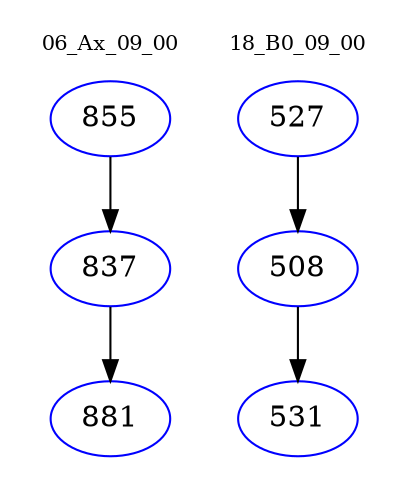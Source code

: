 digraph{
subgraph cluster_0 {
color = white
label = "06_Ax_09_00";
fontsize=10;
T0_855 [label="855", color="blue"]
T0_855 -> T0_837 [color="black"]
T0_837 [label="837", color="blue"]
T0_837 -> T0_881 [color="black"]
T0_881 [label="881", color="blue"]
}
subgraph cluster_1 {
color = white
label = "18_B0_09_00";
fontsize=10;
T1_527 [label="527", color="blue"]
T1_527 -> T1_508 [color="black"]
T1_508 [label="508", color="blue"]
T1_508 -> T1_531 [color="black"]
T1_531 [label="531", color="blue"]
}
}
